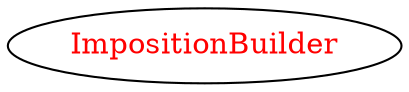 digraph dependencyGraph {
 concentrate=true;
 ranksep="2.0";
 rankdir="LR"; 
 splines="ortho";
"ImpositionBuilder" [fontcolor="red"];
}